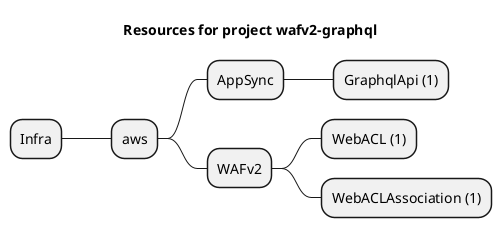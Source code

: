 @startmindmap
title Resources for project wafv2-graphql
skinparam monochrome true
+ Infra
++ aws
+++ AppSync
++++ GraphqlApi (1)
+++ WAFv2
++++ WebACL (1)
++++ WebACLAssociation (1)
@endmindmap